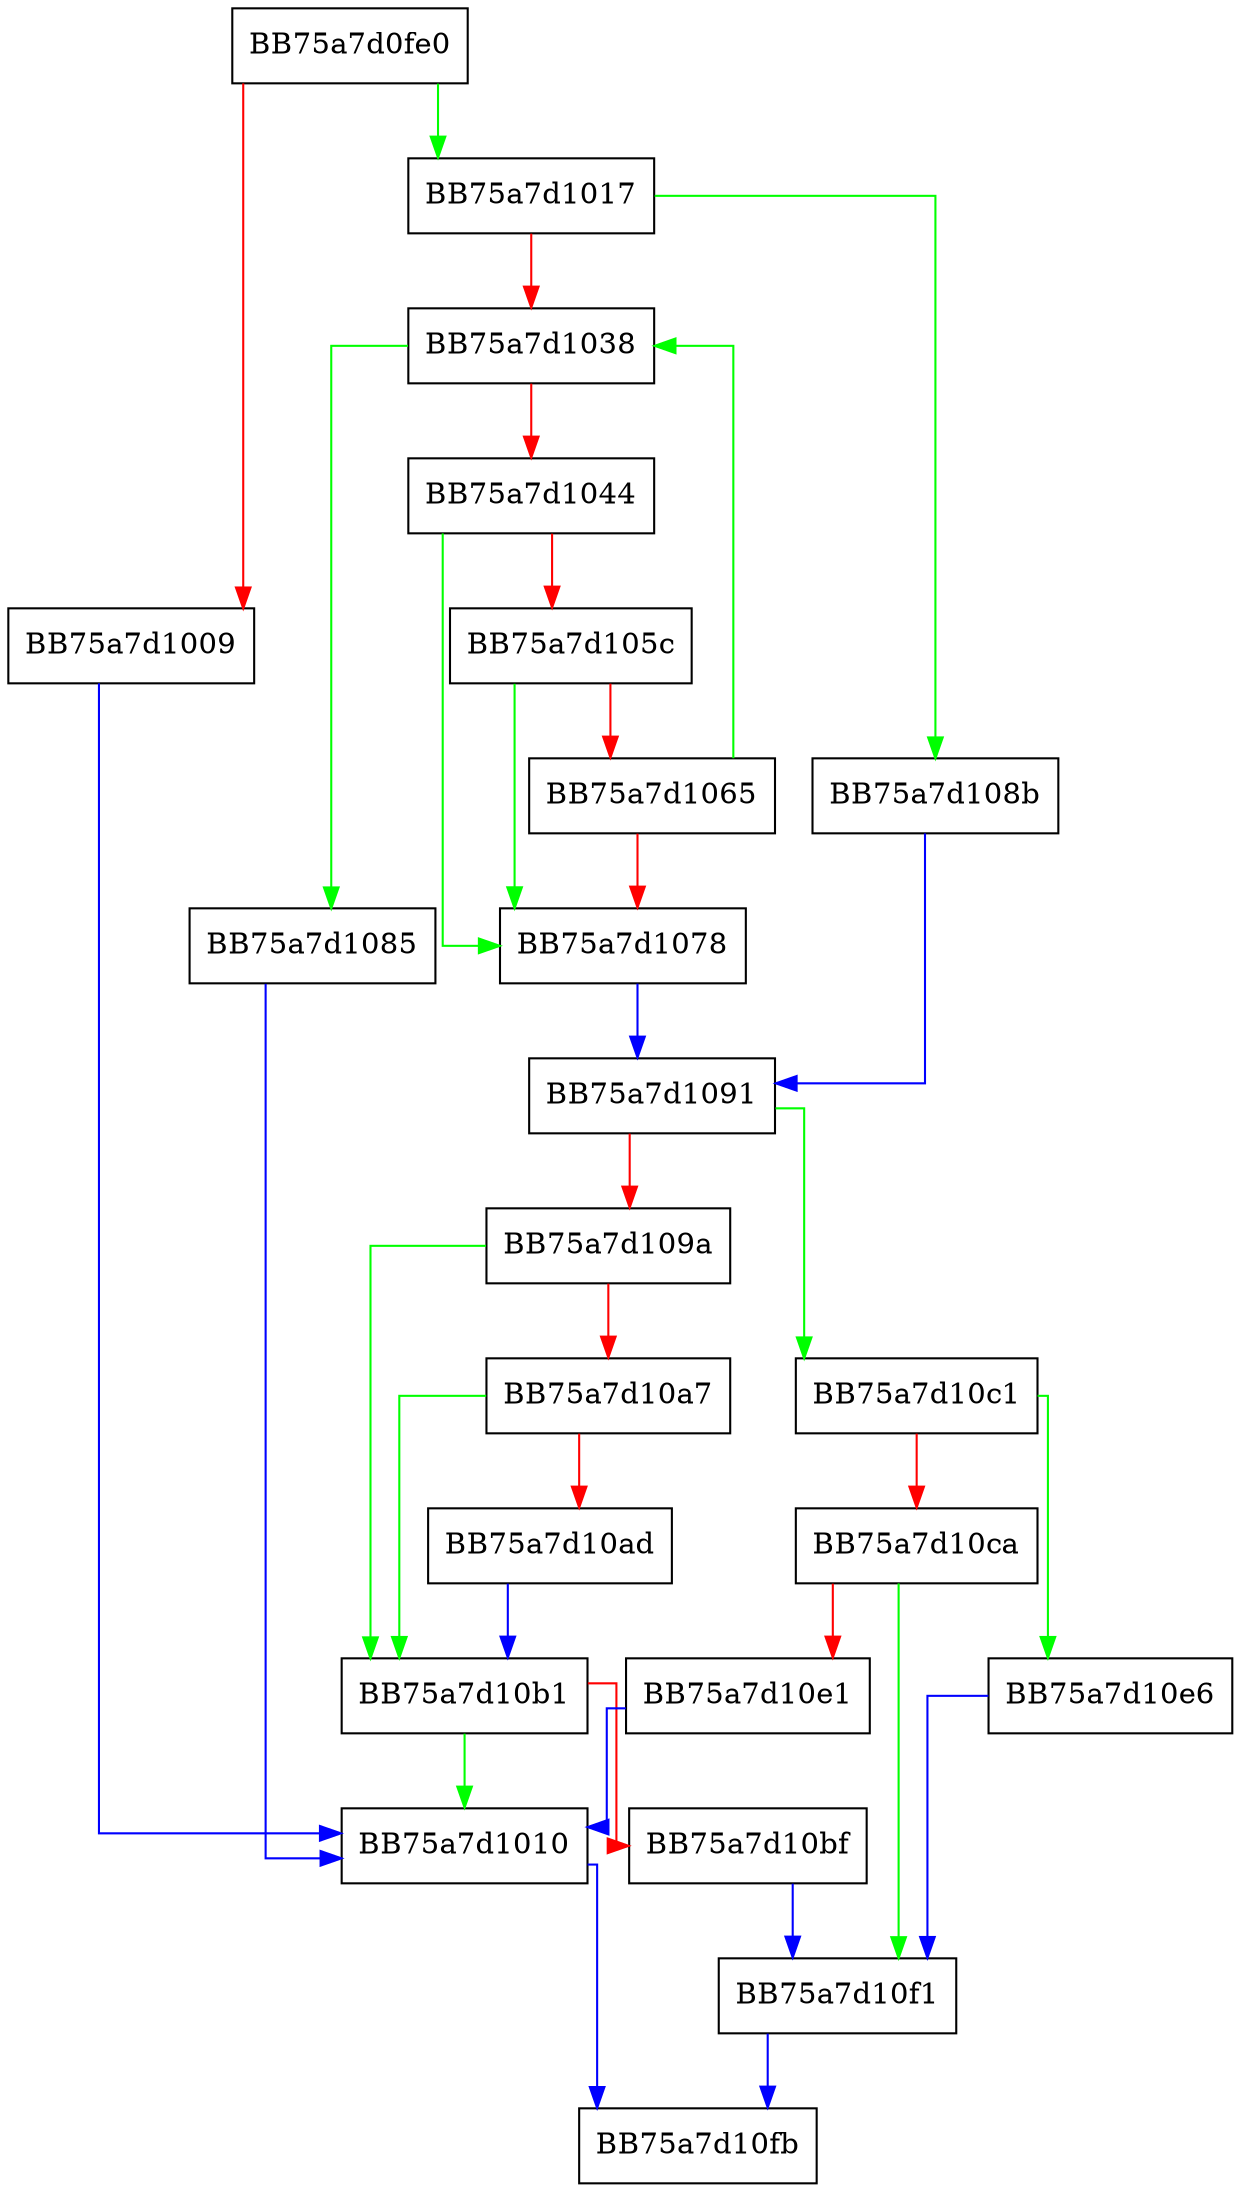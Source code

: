 digraph unwind_slow_dot_repeat {
  node [shape="box"];
  graph [splines=ortho];
  BB75a7d0fe0 -> BB75a7d1017 [color="green"];
  BB75a7d0fe0 -> BB75a7d1009 [color="red"];
  BB75a7d1009 -> BB75a7d1010 [color="blue"];
  BB75a7d1010 -> BB75a7d10fb [color="blue"];
  BB75a7d1017 -> BB75a7d108b [color="green"];
  BB75a7d1017 -> BB75a7d1038 [color="red"];
  BB75a7d1038 -> BB75a7d1085 [color="green"];
  BB75a7d1038 -> BB75a7d1044 [color="red"];
  BB75a7d1044 -> BB75a7d1078 [color="green"];
  BB75a7d1044 -> BB75a7d105c [color="red"];
  BB75a7d105c -> BB75a7d1078 [color="green"];
  BB75a7d105c -> BB75a7d1065 [color="red"];
  BB75a7d1065 -> BB75a7d1038 [color="green"];
  BB75a7d1065 -> BB75a7d1078 [color="red"];
  BB75a7d1078 -> BB75a7d1091 [color="blue"];
  BB75a7d1085 -> BB75a7d1010 [color="blue"];
  BB75a7d108b -> BB75a7d1091 [color="blue"];
  BB75a7d1091 -> BB75a7d10c1 [color="green"];
  BB75a7d1091 -> BB75a7d109a [color="red"];
  BB75a7d109a -> BB75a7d10b1 [color="green"];
  BB75a7d109a -> BB75a7d10a7 [color="red"];
  BB75a7d10a7 -> BB75a7d10b1 [color="green"];
  BB75a7d10a7 -> BB75a7d10ad [color="red"];
  BB75a7d10ad -> BB75a7d10b1 [color="blue"];
  BB75a7d10b1 -> BB75a7d1010 [color="green"];
  BB75a7d10b1 -> BB75a7d10bf [color="red"];
  BB75a7d10bf -> BB75a7d10f1 [color="blue"];
  BB75a7d10c1 -> BB75a7d10e6 [color="green"];
  BB75a7d10c1 -> BB75a7d10ca [color="red"];
  BB75a7d10ca -> BB75a7d10f1 [color="green"];
  BB75a7d10ca -> BB75a7d10e1 [color="red"];
  BB75a7d10e1 -> BB75a7d1010 [color="blue"];
  BB75a7d10e6 -> BB75a7d10f1 [color="blue"];
  BB75a7d10f1 -> BB75a7d10fb [color="blue"];
}